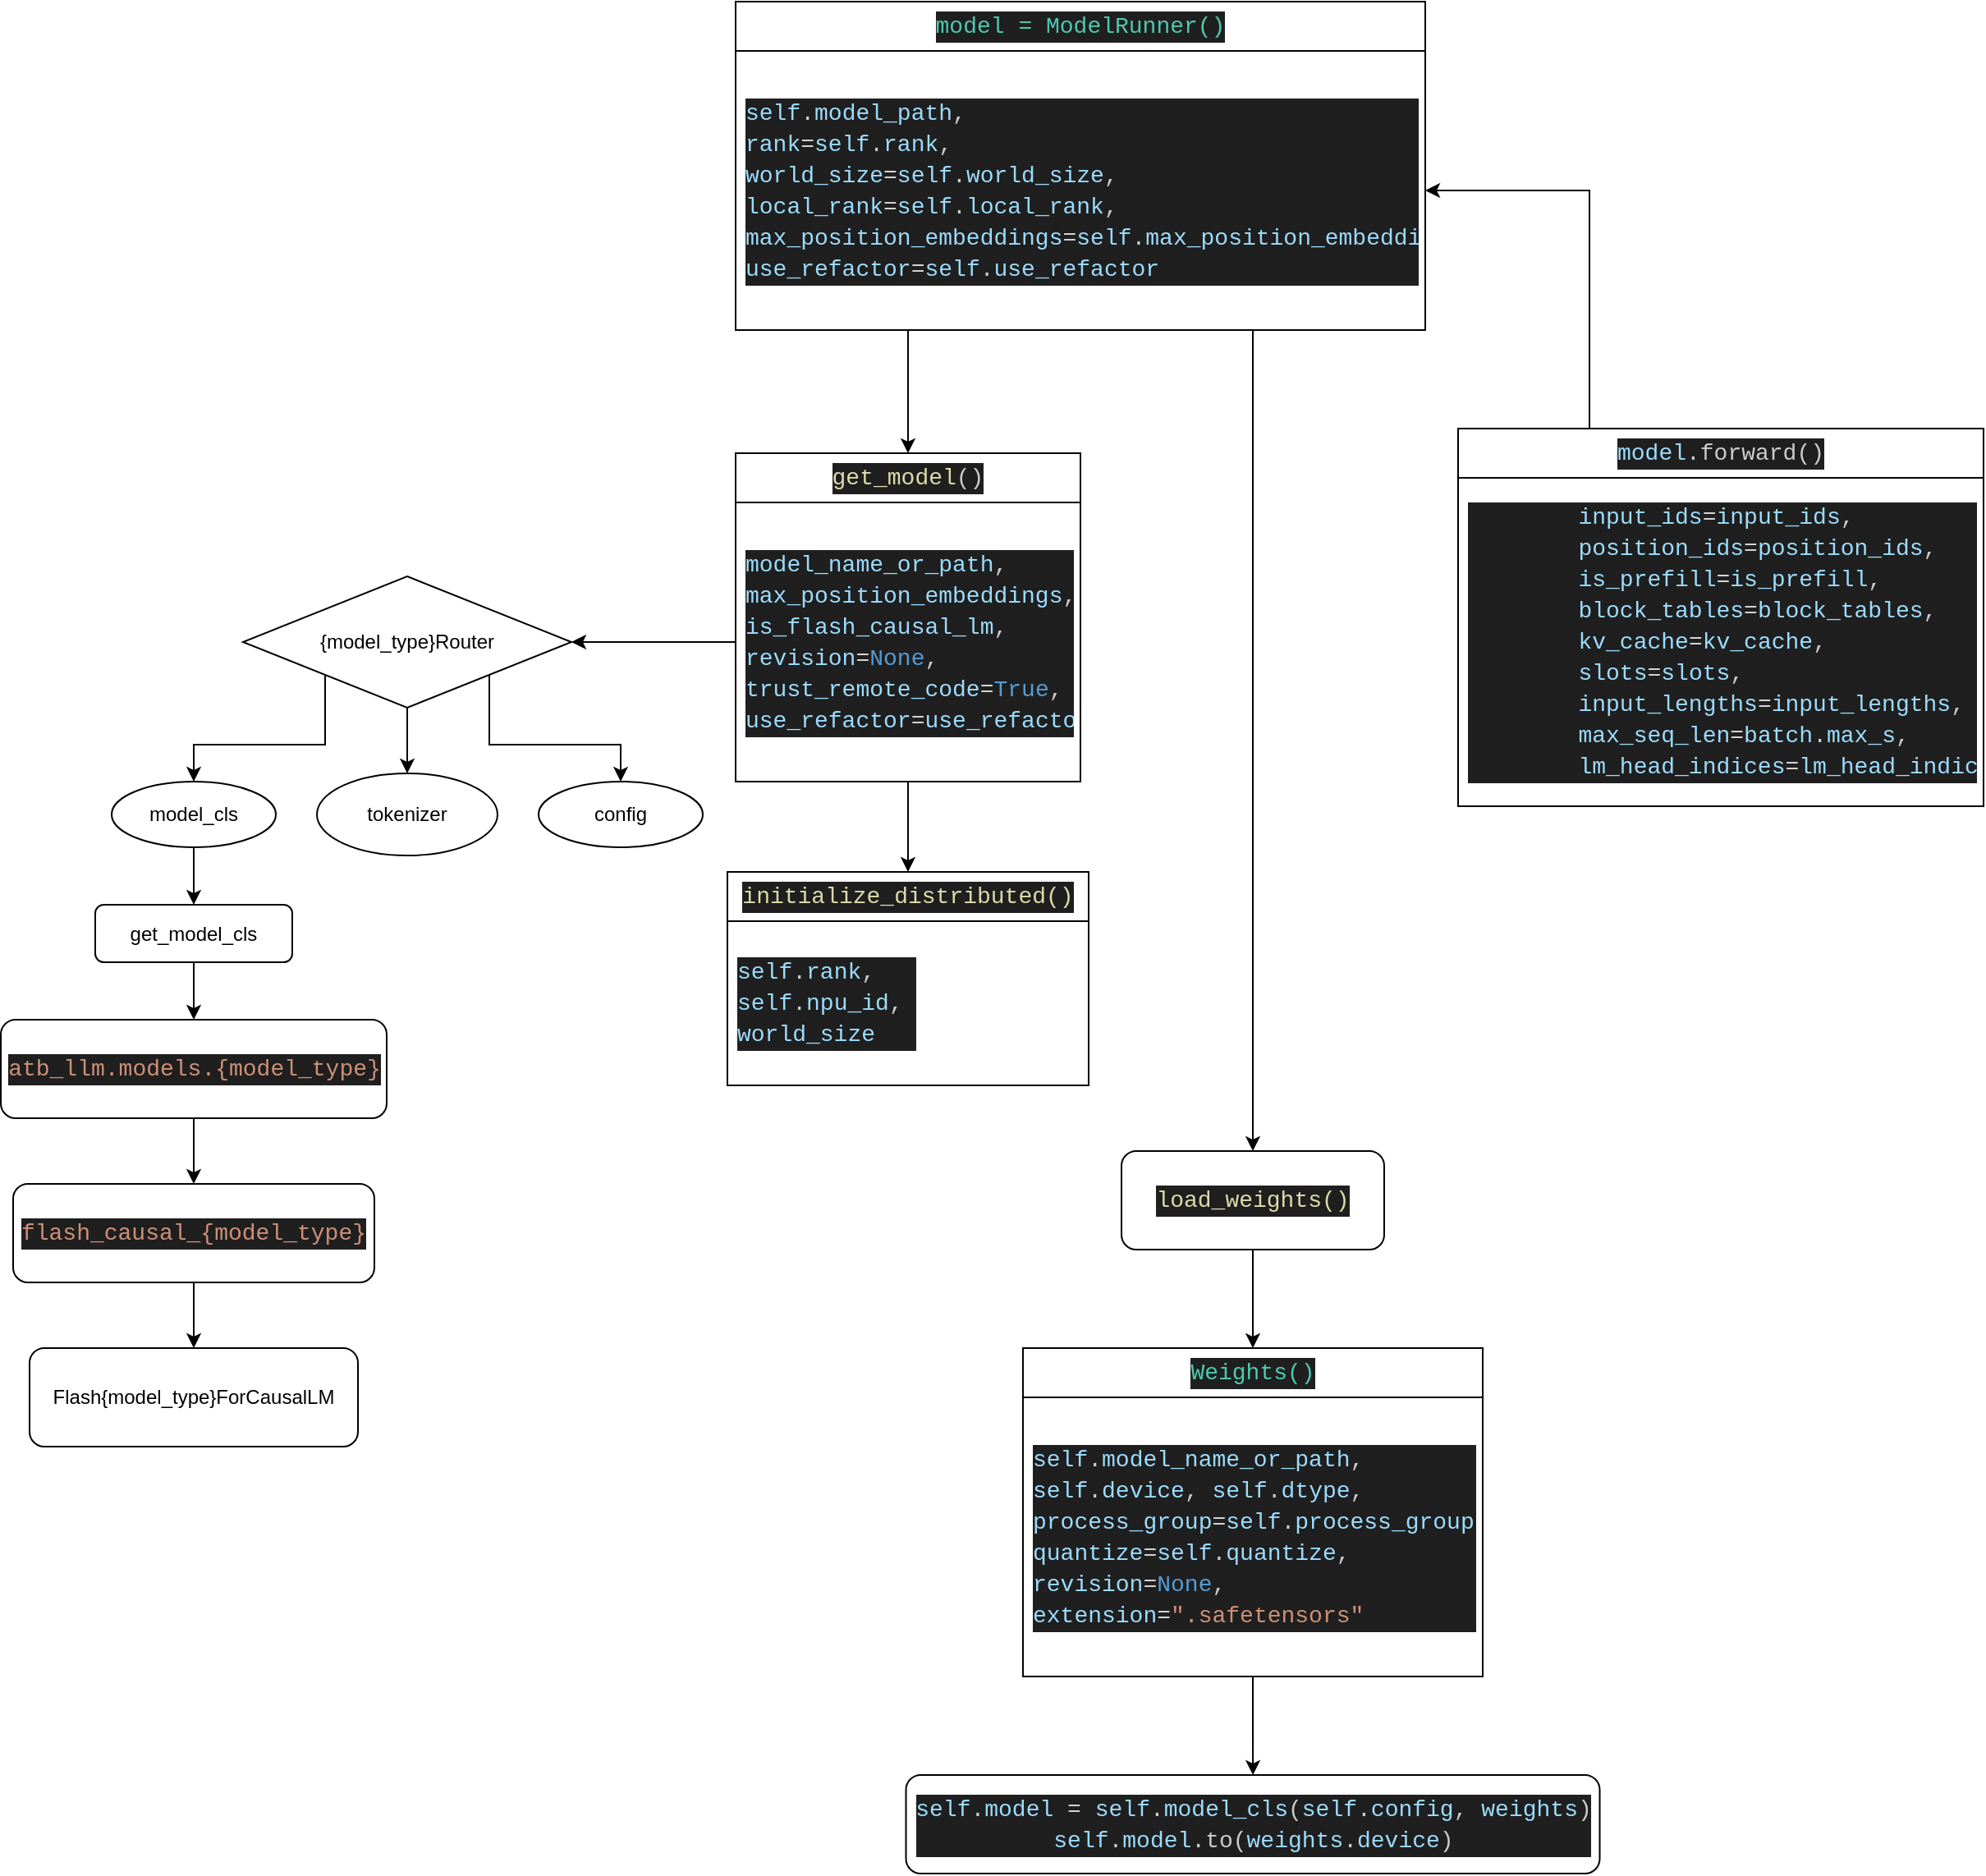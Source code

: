 <mxfile version="24.1.0" type="device">
  <diagram name="第 1 页" id="lJStV8RaI5A1z8thdrf8">
    <mxGraphModel dx="1939" dy="827" grid="1" gridSize="10" guides="1" tooltips="1" connect="1" arrows="1" fold="1" page="1" pageScale="1" pageWidth="827" pageHeight="1169" math="0" shadow="0">
      <root>
        <mxCell id="0" />
        <mxCell id="1" parent="0" />
        <mxCell id="qpjGdr8WOmoBV-mXZg51-11" style="edgeStyle=orthogonalEdgeStyle;rounded=0;orthogonalLoop=1;jettySize=auto;html=1;exitX=0.25;exitY=0;exitDx=0;exitDy=0;entryX=1;entryY=0.5;entryDx=0;entryDy=0;" edge="1" parent="1" source="qpjGdr8WOmoBV-mXZg51-2" target="qpjGdr8WOmoBV-mXZg51-7">
          <mxGeometry relative="1" as="geometry" />
        </mxCell>
        <mxCell id="qpjGdr8WOmoBV-mXZg51-2" value="&lt;div style=&quot;color: rgb(204, 204, 204); background-color: rgb(31, 31, 31); font-family: Consolas, &amp;quot;Courier New&amp;quot;, monospace; font-size: 14px; line-height: 19px; white-space: pre;&quot;&gt;&lt;span style=&quot;color: #9cdcfe;&quot;&gt;model&lt;/span&gt;.forward()&lt;/div&gt;" style="swimlane;fontStyle=0;childLayout=stackLayout;horizontal=1;startSize=30;horizontalStack=0;resizeParent=1;resizeParentMax=0;resizeLast=0;collapsible=1;marginBottom=0;whiteSpace=wrap;html=1;" vertex="1" parent="1">
          <mxGeometry x="330" y="260" width="320" height="230" as="geometry">
            <mxRectangle x="240" y="70" width="160" height="30" as="alternateBounds" />
          </mxGeometry>
        </mxCell>
        <mxCell id="qpjGdr8WOmoBV-mXZg51-3" value="&lt;div style=&quot;color: rgb(204, 204, 204); background-color: rgb(31, 31, 31); font-family: Consolas, &amp;quot;Courier New&amp;quot;, monospace; font-size: 14px; line-height: 19px; white-space: pre;&quot;&gt;&lt;div&gt;&amp;nbsp; &amp;nbsp; &amp;nbsp; &amp;nbsp; &lt;span style=&quot;color: #9cdcfe;&quot;&gt;input_ids&lt;/span&gt;&lt;span style=&quot;color: #d4d4d4;&quot;&gt;=&lt;/span&gt;&lt;span style=&quot;color: #9cdcfe;&quot;&gt;input_ids&lt;/span&gt;,&lt;/div&gt;&lt;div&gt;&amp;nbsp; &amp;nbsp; &amp;nbsp; &amp;nbsp; &lt;span style=&quot;color: #9cdcfe;&quot;&gt;position_ids&lt;/span&gt;&lt;span style=&quot;color: #d4d4d4;&quot;&gt;=&lt;/span&gt;&lt;span style=&quot;color: #9cdcfe;&quot;&gt;position_ids&lt;/span&gt;,&lt;/div&gt;&lt;div&gt;&amp;nbsp; &amp;nbsp; &amp;nbsp; &amp;nbsp; &lt;span style=&quot;color: #9cdcfe;&quot;&gt;is_prefill&lt;/span&gt;&lt;span style=&quot;color: #d4d4d4;&quot;&gt;=&lt;/span&gt;&lt;span style=&quot;color: #9cdcfe;&quot;&gt;is_prefill&lt;/span&gt;,&lt;/div&gt;&lt;div&gt;&amp;nbsp; &amp;nbsp; &amp;nbsp; &amp;nbsp; &lt;span style=&quot;color: #9cdcfe;&quot;&gt;block_tables&lt;/span&gt;&lt;span style=&quot;color: #d4d4d4;&quot;&gt;=&lt;/span&gt;&lt;span style=&quot;color: #9cdcfe;&quot;&gt;block_tables&lt;/span&gt;,&lt;/div&gt;&lt;div&gt;&amp;nbsp; &amp;nbsp; &amp;nbsp; &amp;nbsp; &lt;span style=&quot;color: #9cdcfe;&quot;&gt;kv_cache&lt;/span&gt;&lt;span style=&quot;color: #d4d4d4;&quot;&gt;=&lt;/span&gt;&lt;span style=&quot;color: #9cdcfe;&quot;&gt;kv_cache&lt;/span&gt;,&lt;/div&gt;&lt;div&gt;&amp;nbsp; &amp;nbsp; &amp;nbsp; &amp;nbsp; &lt;span style=&quot;color: #9cdcfe;&quot;&gt;slots&lt;/span&gt;&lt;span style=&quot;color: #d4d4d4;&quot;&gt;=&lt;/span&gt;&lt;span style=&quot;color: #9cdcfe;&quot;&gt;slots&lt;/span&gt;,&lt;/div&gt;&lt;div&gt;&amp;nbsp; &amp;nbsp; &amp;nbsp; &amp;nbsp; &lt;span style=&quot;color: #9cdcfe;&quot;&gt;input_lengths&lt;/span&gt;&lt;span style=&quot;color: #d4d4d4;&quot;&gt;=&lt;/span&gt;&lt;span style=&quot;color: #9cdcfe;&quot;&gt;input_lengths&lt;/span&gt;,&lt;/div&gt;&lt;div&gt;&amp;nbsp; &amp;nbsp; &amp;nbsp; &amp;nbsp; &lt;span style=&quot;color: #9cdcfe;&quot;&gt;max_seq_len&lt;/span&gt;&lt;span style=&quot;color: #d4d4d4;&quot;&gt;=&lt;/span&gt;&lt;span style=&quot;color: #9cdcfe;&quot;&gt;batch&lt;/span&gt;.&lt;span style=&quot;color: #9cdcfe;&quot;&gt;max_s&lt;/span&gt;,&lt;/div&gt;&lt;div&gt;&amp;nbsp; &amp;nbsp; &amp;nbsp; &amp;nbsp; &lt;span style=&quot;color: #9cdcfe;&quot;&gt;lm_head_indices&lt;/span&gt;&lt;span style=&quot;color: #d4d4d4;&quot;&gt;=&lt;/span&gt;&lt;span style=&quot;color: #9cdcfe;&quot;&gt;lm_head_indices&lt;/span&gt;&lt;/div&gt;&lt;/div&gt;" style="text;strokeColor=none;fillColor=none;align=left;verticalAlign=middle;spacingLeft=4;spacingRight=4;overflow=hidden;points=[[0,0.5],[1,0.5]];portConstraint=eastwest;rotatable=0;whiteSpace=wrap;html=1;" vertex="1" parent="qpjGdr8WOmoBV-mXZg51-2">
          <mxGeometry y="30" width="320" height="200" as="geometry" />
        </mxCell>
        <mxCell id="qpjGdr8WOmoBV-mXZg51-12" style="edgeStyle=orthogonalEdgeStyle;rounded=0;orthogonalLoop=1;jettySize=auto;html=1;exitX=0.25;exitY=1;exitDx=0;exitDy=0;entryX=0.5;entryY=0;entryDx=0;entryDy=0;" edge="1" parent="1" source="qpjGdr8WOmoBV-mXZg51-6" target="qpjGdr8WOmoBV-mXZg51-14">
          <mxGeometry relative="1" as="geometry">
            <mxPoint x="-120" y="290" as="targetPoint" />
          </mxGeometry>
        </mxCell>
        <mxCell id="qpjGdr8WOmoBV-mXZg51-41" style="edgeStyle=orthogonalEdgeStyle;rounded=0;orthogonalLoop=1;jettySize=auto;html=1;exitX=0.75;exitY=1;exitDx=0;exitDy=0;" edge="1" parent="1" source="qpjGdr8WOmoBV-mXZg51-6" target="qpjGdr8WOmoBV-mXZg51-39">
          <mxGeometry relative="1" as="geometry" />
        </mxCell>
        <mxCell id="qpjGdr8WOmoBV-mXZg51-6" value="&lt;div style=&quot;color: rgb(204, 204, 204); background-color: rgb(31, 31, 31); font-family: Consolas, &amp;quot;Courier New&amp;quot;, monospace; font-size: 14px; line-height: 19px; white-space: pre;&quot;&gt;&lt;span style=&quot;color: #4ec9b0;&quot;&gt;model = ModelRunner()&lt;/span&gt;&lt;/div&gt;" style="swimlane;fontStyle=0;childLayout=stackLayout;horizontal=1;startSize=30;horizontalStack=0;resizeParent=1;resizeParentMax=0;resizeLast=0;collapsible=1;marginBottom=0;whiteSpace=wrap;html=1;" vertex="1" parent="1">
          <mxGeometry x="-110" width="420" height="200" as="geometry" />
        </mxCell>
        <mxCell id="qpjGdr8WOmoBV-mXZg51-7" value="&lt;div style=&quot;color: rgb(204, 204, 204); background-color: rgb(31, 31, 31); font-family: Consolas, &amp;quot;Courier New&amp;quot;, monospace; font-size: 14px; line-height: 19px; white-space: pre;&quot;&gt;&lt;div&gt;&lt;span style=&quot;color: #9cdcfe;&quot;&gt;self&lt;/span&gt;.&lt;span style=&quot;color: #9cdcfe;&quot;&gt;model_path&lt;/span&gt;, &lt;/div&gt;&lt;div&gt;&lt;span style=&quot;color: #9cdcfe;&quot;&gt;rank&lt;/span&gt;&lt;span style=&quot;color: #d4d4d4;&quot;&gt;=&lt;/span&gt;&lt;span style=&quot;color: #9cdcfe;&quot;&gt;self&lt;/span&gt;.&lt;span style=&quot;color: #9cdcfe;&quot;&gt;rank&lt;/span&gt;, &lt;/div&gt;&lt;div&gt;&lt;span style=&quot;color: #9cdcfe;&quot;&gt;world_size&lt;/span&gt;&lt;span style=&quot;color: #d4d4d4;&quot;&gt;=&lt;/span&gt;&lt;span style=&quot;color: #9cdcfe;&quot;&gt;self&lt;/span&gt;.&lt;span style=&quot;color: #9cdcfe;&quot;&gt;world_size&lt;/span&gt;,&lt;/div&gt;&lt;div&gt;&lt;span style=&quot;color: #9cdcfe;&quot;&gt;local_rank&lt;/span&gt;&lt;span style=&quot;color: #d4d4d4;&quot;&gt;=&lt;/span&gt;&lt;span style=&quot;color: #9cdcfe;&quot;&gt;self&lt;/span&gt;.&lt;span style=&quot;color: #9cdcfe;&quot;&gt;local_rank&lt;/span&gt;,&lt;/div&gt;&lt;div&gt;&lt;span style=&quot;color: #9cdcfe;&quot;&gt;max_position_embeddings&lt;/span&gt;&lt;span style=&quot;color: #d4d4d4;&quot;&gt;=&lt;/span&gt;&lt;span style=&quot;color: #9cdcfe;&quot;&gt;self&lt;/span&gt;.&lt;span style=&quot;color: #9cdcfe;&quot;&gt;max_position_embeddings&lt;/span&gt;,&lt;/div&gt;&lt;div&gt;&lt;span style=&quot;color: #9cdcfe;&quot;&gt;use_refactor&lt;/span&gt;&lt;span style=&quot;color: #d4d4d4;&quot;&gt;=&lt;/span&gt;&lt;span style=&quot;color: #9cdcfe;&quot;&gt;self&lt;/span&gt;.&lt;span style=&quot;color: #9cdcfe;&quot;&gt;use_refactor&lt;/span&gt;&lt;/div&gt;&lt;/div&gt;" style="text;strokeColor=none;fillColor=none;align=left;verticalAlign=middle;spacingLeft=4;spacingRight=4;overflow=hidden;points=[[0,0.5],[1,0.5]];portConstraint=eastwest;rotatable=0;whiteSpace=wrap;html=1;" vertex="1" parent="qpjGdr8WOmoBV-mXZg51-6">
          <mxGeometry y="30" width="420" height="170" as="geometry" />
        </mxCell>
        <mxCell id="qpjGdr8WOmoBV-mXZg51-20" value="" style="edgeStyle=orthogonalEdgeStyle;rounded=0;orthogonalLoop=1;jettySize=auto;html=1;" edge="1" parent="1" source="qpjGdr8WOmoBV-mXZg51-14" target="qpjGdr8WOmoBV-mXZg51-18">
          <mxGeometry relative="1" as="geometry" />
        </mxCell>
        <mxCell id="qpjGdr8WOmoBV-mXZg51-14" value="&lt;div style=&quot;color: rgb(204, 204, 204); background-color: rgb(31, 31, 31); font-family: Consolas, &amp;quot;Courier New&amp;quot;, monospace; font-size: 14px; line-height: 19px; white-space: pre;&quot;&gt;&lt;span style=&quot;color: #dcdcaa;&quot;&gt;get_model&lt;/span&gt;()&lt;/div&gt;" style="swimlane;fontStyle=0;childLayout=stackLayout;horizontal=1;startSize=30;horizontalStack=0;resizeParent=1;resizeParentMax=0;resizeLast=0;collapsible=1;marginBottom=0;whiteSpace=wrap;html=1;" vertex="1" parent="1">
          <mxGeometry x="-110" y="275" width="210" height="200" as="geometry" />
        </mxCell>
        <mxCell id="qpjGdr8WOmoBV-mXZg51-15" value="&lt;div style=&quot;color: rgb(204, 204, 204); background-color: rgb(31, 31, 31); font-family: Consolas, &amp;quot;Courier New&amp;quot;, monospace; font-size: 14px; line-height: 19px; white-space: pre;&quot;&gt;&lt;div&gt;&lt;span style=&quot;color: #9cdcfe;&quot;&gt;model_name_or_path&lt;/span&gt;, &lt;/div&gt;&lt;div&gt;&lt;span style=&quot;color: #9cdcfe;&quot;&gt;max_position_embeddings&lt;/span&gt;, &lt;/div&gt;&lt;div&gt;&lt;span style=&quot;color: #9cdcfe;&quot;&gt;is_flash_causal_lm&lt;/span&gt;,&lt;/div&gt;&lt;div&gt;&lt;span style=&quot;color: #9cdcfe;&quot;&gt;revision&lt;/span&gt;&lt;span style=&quot;color: #d4d4d4;&quot;&gt;=&lt;/span&gt;&lt;span style=&quot;color: #569cd6;&quot;&gt;None&lt;/span&gt;,&lt;/div&gt;&lt;div&gt;&lt;span style=&quot;color: #9cdcfe;&quot;&gt;trust_remote_code&lt;/span&gt;&lt;span style=&quot;color: #d4d4d4;&quot;&gt;=&lt;/span&gt;&lt;span style=&quot;color: #569cd6;&quot;&gt;True&lt;/span&gt;,&lt;/div&gt;&lt;div&gt;&lt;span style=&quot;color: #9cdcfe;&quot;&gt;use_refactor&lt;/span&gt;&lt;span style=&quot;color: #d4d4d4;&quot;&gt;=&lt;/span&gt;&lt;span style=&quot;color: #9cdcfe;&quot;&gt;use_refactor&lt;/span&gt;&lt;/div&gt;&lt;/div&gt;" style="text;strokeColor=none;fillColor=none;align=left;verticalAlign=middle;spacingLeft=4;spacingRight=4;overflow=hidden;points=[[0,0.5],[1,0.5]];portConstraint=eastwest;rotatable=0;whiteSpace=wrap;html=1;" vertex="1" parent="qpjGdr8WOmoBV-mXZg51-14">
          <mxGeometry y="30" width="210" height="170" as="geometry" />
        </mxCell>
        <mxCell id="qpjGdr8WOmoBV-mXZg51-18" value="&lt;div style=&quot;color: rgb(204, 204, 204); background-color: rgb(31, 31, 31); font-family: Consolas, &amp;quot;Courier New&amp;quot;, monospace; font-size: 14px; line-height: 19px; white-space: pre;&quot;&gt;&lt;div style=&quot;line-height: 19px;&quot;&gt;&lt;span style=&quot;color: #dcdcaa;&quot;&gt;initialize_distributed()&lt;/span&gt;&lt;/div&gt;&lt;/div&gt;" style="swimlane;fontStyle=0;childLayout=stackLayout;horizontal=1;startSize=30;horizontalStack=0;resizeParent=1;resizeParentMax=0;resizeLast=0;collapsible=1;marginBottom=0;whiteSpace=wrap;html=1;" vertex="1" parent="1">
          <mxGeometry x="-115" y="530" width="220" height="130" as="geometry" />
        </mxCell>
        <mxCell id="qpjGdr8WOmoBV-mXZg51-19" value="&lt;div style=&quot;color: rgb(204, 204, 204); background-color: rgb(31, 31, 31); font-family: Consolas, &amp;quot;Courier New&amp;quot;, monospace; font-size: 14px; line-height: 19px; white-space: pre;&quot;&gt;&lt;div style=&quot;line-height: 19px;&quot;&gt;&lt;span style=&quot;color: #9cdcfe;&quot;&gt;self&lt;/span&gt;.&lt;span style=&quot;color: #9cdcfe;&quot;&gt;rank&lt;/span&gt;, &lt;/div&gt;&lt;div style=&quot;line-height: 19px;&quot;&gt;&lt;span style=&quot;color: #9cdcfe;&quot;&gt;self&lt;/span&gt;.&lt;span style=&quot;color: #9cdcfe;&quot;&gt;npu_id&lt;/span&gt;, &lt;/div&gt;&lt;div style=&quot;line-height: 19px;&quot;&gt;&lt;span style=&quot;color: #9cdcfe;&quot;&gt;world_size&lt;/span&gt;&lt;/div&gt;&lt;/div&gt;" style="text;strokeColor=none;fillColor=none;align=left;verticalAlign=middle;spacingLeft=4;spacingRight=4;overflow=hidden;points=[[0,0.5],[1,0.5]];portConstraint=eastwest;rotatable=0;whiteSpace=wrap;html=1;" vertex="1" parent="qpjGdr8WOmoBV-mXZg51-18">
          <mxGeometry y="30" width="220" height="100" as="geometry" />
        </mxCell>
        <mxCell id="qpjGdr8WOmoBV-mXZg51-25" style="edgeStyle=orthogonalEdgeStyle;rounded=0;orthogonalLoop=1;jettySize=auto;html=1;exitX=0;exitY=1;exitDx=0;exitDy=0;" edge="1" parent="1" source="qpjGdr8WOmoBV-mXZg51-24" target="qpjGdr8WOmoBV-mXZg51-26">
          <mxGeometry relative="1" as="geometry">
            <mxPoint x="-380" y="430" as="targetPoint" />
          </mxGeometry>
        </mxCell>
        <mxCell id="qpjGdr8WOmoBV-mXZg51-28" style="edgeStyle=orthogonalEdgeStyle;rounded=0;orthogonalLoop=1;jettySize=auto;html=1;exitX=1;exitY=1;exitDx=0;exitDy=0;entryX=0.5;entryY=0;entryDx=0;entryDy=0;" edge="1" parent="1" source="qpjGdr8WOmoBV-mXZg51-24" target="qpjGdr8WOmoBV-mXZg51-27">
          <mxGeometry relative="1" as="geometry" />
        </mxCell>
        <mxCell id="qpjGdr8WOmoBV-mXZg51-29" style="edgeStyle=orthogonalEdgeStyle;rounded=0;orthogonalLoop=1;jettySize=auto;html=1;exitX=0.5;exitY=1;exitDx=0;exitDy=0;" edge="1" parent="1" source="qpjGdr8WOmoBV-mXZg51-24" target="qpjGdr8WOmoBV-mXZg51-30">
          <mxGeometry relative="1" as="geometry">
            <mxPoint x="-310" y="470" as="targetPoint" />
          </mxGeometry>
        </mxCell>
        <mxCell id="qpjGdr8WOmoBV-mXZg51-24" value="{model_type}Router" style="rhombus;whiteSpace=wrap;html=1;" vertex="1" parent="1">
          <mxGeometry x="-410" y="350" width="200" height="80" as="geometry" />
        </mxCell>
        <mxCell id="qpjGdr8WOmoBV-mXZg51-23" style="edgeStyle=orthogonalEdgeStyle;rounded=0;orthogonalLoop=1;jettySize=auto;html=1;exitX=0;exitY=0.5;exitDx=0;exitDy=0;" edge="1" parent="1" source="qpjGdr8WOmoBV-mXZg51-15" target="qpjGdr8WOmoBV-mXZg51-24">
          <mxGeometry relative="1" as="geometry">
            <mxPoint x="-180" y="390" as="targetPoint" />
          </mxGeometry>
        </mxCell>
        <mxCell id="qpjGdr8WOmoBV-mXZg51-32" value="" style="edgeStyle=orthogonalEdgeStyle;rounded=0;orthogonalLoop=1;jettySize=auto;html=1;" edge="1" parent="1" source="qpjGdr8WOmoBV-mXZg51-26" target="qpjGdr8WOmoBV-mXZg51-31">
          <mxGeometry relative="1" as="geometry" />
        </mxCell>
        <mxCell id="qpjGdr8WOmoBV-mXZg51-26" value="model_cls" style="ellipse;whiteSpace=wrap;html=1;" vertex="1" parent="1">
          <mxGeometry x="-490" y="475" width="100" height="40" as="geometry" />
        </mxCell>
        <mxCell id="qpjGdr8WOmoBV-mXZg51-27" value="config" style="ellipse;whiteSpace=wrap;html=1;" vertex="1" parent="1">
          <mxGeometry x="-230" y="475" width="100" height="40" as="geometry" />
        </mxCell>
        <mxCell id="qpjGdr8WOmoBV-mXZg51-30" value="tokenizer" style="ellipse;whiteSpace=wrap;html=1;" vertex="1" parent="1">
          <mxGeometry x="-365" y="470" width="110" height="50" as="geometry" />
        </mxCell>
        <mxCell id="qpjGdr8WOmoBV-mXZg51-34" value="" style="edgeStyle=orthogonalEdgeStyle;rounded=0;orthogonalLoop=1;jettySize=auto;html=1;" edge="1" parent="1" source="qpjGdr8WOmoBV-mXZg51-31" target="qpjGdr8WOmoBV-mXZg51-33">
          <mxGeometry relative="1" as="geometry" />
        </mxCell>
        <mxCell id="qpjGdr8WOmoBV-mXZg51-31" value="get_model_cls" style="rounded=1;whiteSpace=wrap;html=1;" vertex="1" parent="1">
          <mxGeometry x="-500" y="550" width="120" height="35" as="geometry" />
        </mxCell>
        <mxCell id="qpjGdr8WOmoBV-mXZg51-36" value="" style="edgeStyle=orthogonalEdgeStyle;rounded=0;orthogonalLoop=1;jettySize=auto;html=1;" edge="1" parent="1" source="qpjGdr8WOmoBV-mXZg51-33" target="qpjGdr8WOmoBV-mXZg51-35">
          <mxGeometry relative="1" as="geometry" />
        </mxCell>
        <mxCell id="qpjGdr8WOmoBV-mXZg51-33" value="&lt;div style=&quot;color: rgb(204, 204, 204); background-color: rgb(31, 31, 31); font-family: Consolas, &amp;quot;Courier New&amp;quot;, monospace; font-size: 14px; line-height: 19px; white-space: pre;&quot;&gt;&lt;span style=&quot;color: #ce9178;&quot;&gt;atb_llm.models.{model_type}&lt;/span&gt;&lt;/div&gt;" style="rounded=1;whiteSpace=wrap;html=1;" vertex="1" parent="1">
          <mxGeometry x="-557.5" y="620" width="235" height="60" as="geometry" />
        </mxCell>
        <mxCell id="qpjGdr8WOmoBV-mXZg51-38" value="" style="edgeStyle=orthogonalEdgeStyle;rounded=0;orthogonalLoop=1;jettySize=auto;html=1;" edge="1" parent="1" source="qpjGdr8WOmoBV-mXZg51-35" target="qpjGdr8WOmoBV-mXZg51-37">
          <mxGeometry relative="1" as="geometry" />
        </mxCell>
        <mxCell id="qpjGdr8WOmoBV-mXZg51-35" value="&lt;div style=&quot;color: rgb(204, 204, 204); background-color: rgb(31, 31, 31); font-family: Consolas, &amp;quot;Courier New&amp;quot;, monospace; font-size: 14px; line-height: 19px; white-space: pre;&quot;&gt;&lt;span style=&quot;color: #ce9178;&quot;&gt;flash_causal_{model_type}&lt;/span&gt;&lt;/div&gt;" style="rounded=1;whiteSpace=wrap;html=1;" vertex="1" parent="1">
          <mxGeometry x="-550" y="720" width="220" height="60" as="geometry" />
        </mxCell>
        <mxCell id="qpjGdr8WOmoBV-mXZg51-37" value="Flash{model_type}ForCausalLM" style="rounded=1;whiteSpace=wrap;html=1;" vertex="1" parent="1">
          <mxGeometry x="-540" y="820" width="200" height="60" as="geometry" />
        </mxCell>
        <mxCell id="qpjGdr8WOmoBV-mXZg51-48" style="edgeStyle=orthogonalEdgeStyle;rounded=0;orthogonalLoop=1;jettySize=auto;html=1;exitX=0.5;exitY=1;exitDx=0;exitDy=0;" edge="1" parent="1" source="qpjGdr8WOmoBV-mXZg51-39" target="qpjGdr8WOmoBV-mXZg51-44">
          <mxGeometry relative="1" as="geometry" />
        </mxCell>
        <mxCell id="qpjGdr8WOmoBV-mXZg51-39" value="&lt;div style=&quot;color: rgb(204, 204, 204); background-color: rgb(31, 31, 31); font-family: Consolas, &amp;quot;Courier New&amp;quot;, monospace; font-size: 14px; line-height: 19px; white-space: pre;&quot;&gt;&lt;span style=&quot;color: #dcdcaa;&quot;&gt;load_weights()&lt;/span&gt;&lt;/div&gt;" style="rounded=1;whiteSpace=wrap;html=1;" vertex="1" parent="1">
          <mxGeometry x="125" y="700" width="160" height="60" as="geometry" />
        </mxCell>
        <mxCell id="qpjGdr8WOmoBV-mXZg51-50" value="" style="edgeStyle=orthogonalEdgeStyle;rounded=0;orthogonalLoop=1;jettySize=auto;html=1;" edge="1" parent="1" source="qpjGdr8WOmoBV-mXZg51-44" target="qpjGdr8WOmoBV-mXZg51-49">
          <mxGeometry relative="1" as="geometry" />
        </mxCell>
        <mxCell id="qpjGdr8WOmoBV-mXZg51-44" value="&lt;div style=&quot;color: rgb(204, 204, 204); background-color: rgb(31, 31, 31); font-family: Consolas, &amp;quot;Courier New&amp;quot;, monospace; font-size: 14px; line-height: 19px; white-space: pre;&quot;&gt;&lt;span style=&quot;color: #4ec9b0;&quot;&gt;Weights()&lt;/span&gt;&lt;/div&gt;" style="swimlane;fontStyle=0;childLayout=stackLayout;horizontal=1;startSize=30;horizontalStack=0;resizeParent=1;resizeParentMax=0;resizeLast=0;collapsible=1;marginBottom=0;whiteSpace=wrap;html=1;" vertex="1" parent="1">
          <mxGeometry x="65" y="820" width="280" height="200" as="geometry" />
        </mxCell>
        <mxCell id="qpjGdr8WOmoBV-mXZg51-45" value="&lt;div style=&quot;color: rgb(204, 204, 204); background-color: rgb(31, 31, 31); font-family: Consolas, &amp;quot;Courier New&amp;quot;, monospace; font-size: 14px; line-height: 19px; white-space: pre;&quot;&gt;&lt;div&gt;&lt;span style=&quot;color: #9cdcfe;&quot;&gt;self&lt;/span&gt;.&lt;span style=&quot;color: #9cdcfe;&quot;&gt;model_name_or_path&lt;/span&gt;, &lt;/div&gt;&lt;div&gt;&lt;span style=&quot;color: #9cdcfe;&quot;&gt;self&lt;/span&gt;.&lt;span style=&quot;color: #9cdcfe;&quot;&gt;device&lt;/span&gt;, &lt;span style=&quot;color: #9cdcfe;&quot;&gt;self&lt;/span&gt;.&lt;span style=&quot;color: #9cdcfe;&quot;&gt;dtype&lt;/span&gt;,&lt;/div&gt;&lt;div&gt;&lt;span style=&quot;color: #9cdcfe;&quot;&gt;process_group&lt;/span&gt;&lt;span style=&quot;color: #d4d4d4;&quot;&gt;=&lt;/span&gt;&lt;span style=&quot;color: #9cdcfe;&quot;&gt;self&lt;/span&gt;.&lt;span style=&quot;color: #9cdcfe;&quot;&gt;process_group&lt;/span&gt;,&lt;/div&gt;&lt;div&gt;&lt;span style=&quot;color: #9cdcfe;&quot;&gt;quantize&lt;/span&gt;&lt;span style=&quot;color: #d4d4d4;&quot;&gt;=&lt;/span&gt;&lt;span style=&quot;color: #9cdcfe;&quot;&gt;self&lt;/span&gt;.&lt;span style=&quot;color: #9cdcfe;&quot;&gt;quantize&lt;/span&gt;,&lt;/div&gt;&lt;div&gt;&lt;span style=&quot;color: #9cdcfe;&quot;&gt;revision&lt;/span&gt;&lt;span style=&quot;color: #d4d4d4;&quot;&gt;=&lt;/span&gt;&lt;span style=&quot;color: #569cd6;&quot;&gt;None&lt;/span&gt;,&lt;/div&gt;&lt;div&gt;&lt;span style=&quot;color: #9cdcfe;&quot;&gt;extension&lt;/span&gt;&lt;span style=&quot;color: #d4d4d4;&quot;&gt;=&lt;/span&gt;&lt;span style=&quot;color: #ce9178;&quot;&gt;&quot;.safetensors&quot;&lt;/span&gt;&lt;/div&gt;&lt;/div&gt;" style="text;strokeColor=none;fillColor=none;align=left;verticalAlign=middle;spacingLeft=4;spacingRight=4;overflow=hidden;points=[[0,0.5],[1,0.5]];portConstraint=eastwest;rotatable=0;whiteSpace=wrap;html=1;" vertex="1" parent="qpjGdr8WOmoBV-mXZg51-44">
          <mxGeometry y="30" width="280" height="170" as="geometry" />
        </mxCell>
        <mxCell id="qpjGdr8WOmoBV-mXZg51-49" value="&lt;div style=&quot;color: rgb(204, 204, 204); background-color: rgb(31, 31, 31); font-family: Consolas, &amp;quot;Courier New&amp;quot;, monospace; font-size: 14px; line-height: 19px; white-space: pre;&quot;&gt;&lt;div&gt;&lt;span style=&quot;color: #9cdcfe;&quot;&gt;self&lt;/span&gt;.&lt;span style=&quot;color: #9cdcfe;&quot;&gt;model&lt;/span&gt; &lt;span style=&quot;color: #d4d4d4;&quot;&gt;=&lt;/span&gt; &lt;span style=&quot;color: #9cdcfe;&quot;&gt;self&lt;/span&gt;.&lt;span style=&quot;color: #9cdcfe;&quot;&gt;model_cls&lt;/span&gt;(&lt;span style=&quot;color: #9cdcfe;&quot;&gt;self&lt;/span&gt;.&lt;span style=&quot;color: #9cdcfe;&quot;&gt;config&lt;/span&gt;, &lt;span style=&quot;color: #9cdcfe;&quot;&gt;weights&lt;/span&gt;)&lt;/div&gt;&lt;div&gt;&lt;span style=&quot;color: rgb(156, 220, 254);&quot;&gt;self&lt;/span&gt;.&lt;span style=&quot;color: rgb(156, 220, 254);&quot;&gt;model&lt;/span&gt;.to(&lt;span style=&quot;color: rgb(156, 220, 254);&quot;&gt;weights&lt;/span&gt;.&lt;span style=&quot;color: rgb(156, 220, 254);&quot;&gt;device&lt;/span&gt;)&lt;/div&gt;&lt;/div&gt;" style="rounded=1;whiteSpace=wrap;html=1;fontStyle=0;startSize=30;" vertex="1" parent="1">
          <mxGeometry x="-6.25" y="1080" width="422.5" height="60" as="geometry" />
        </mxCell>
      </root>
    </mxGraphModel>
  </diagram>
</mxfile>
